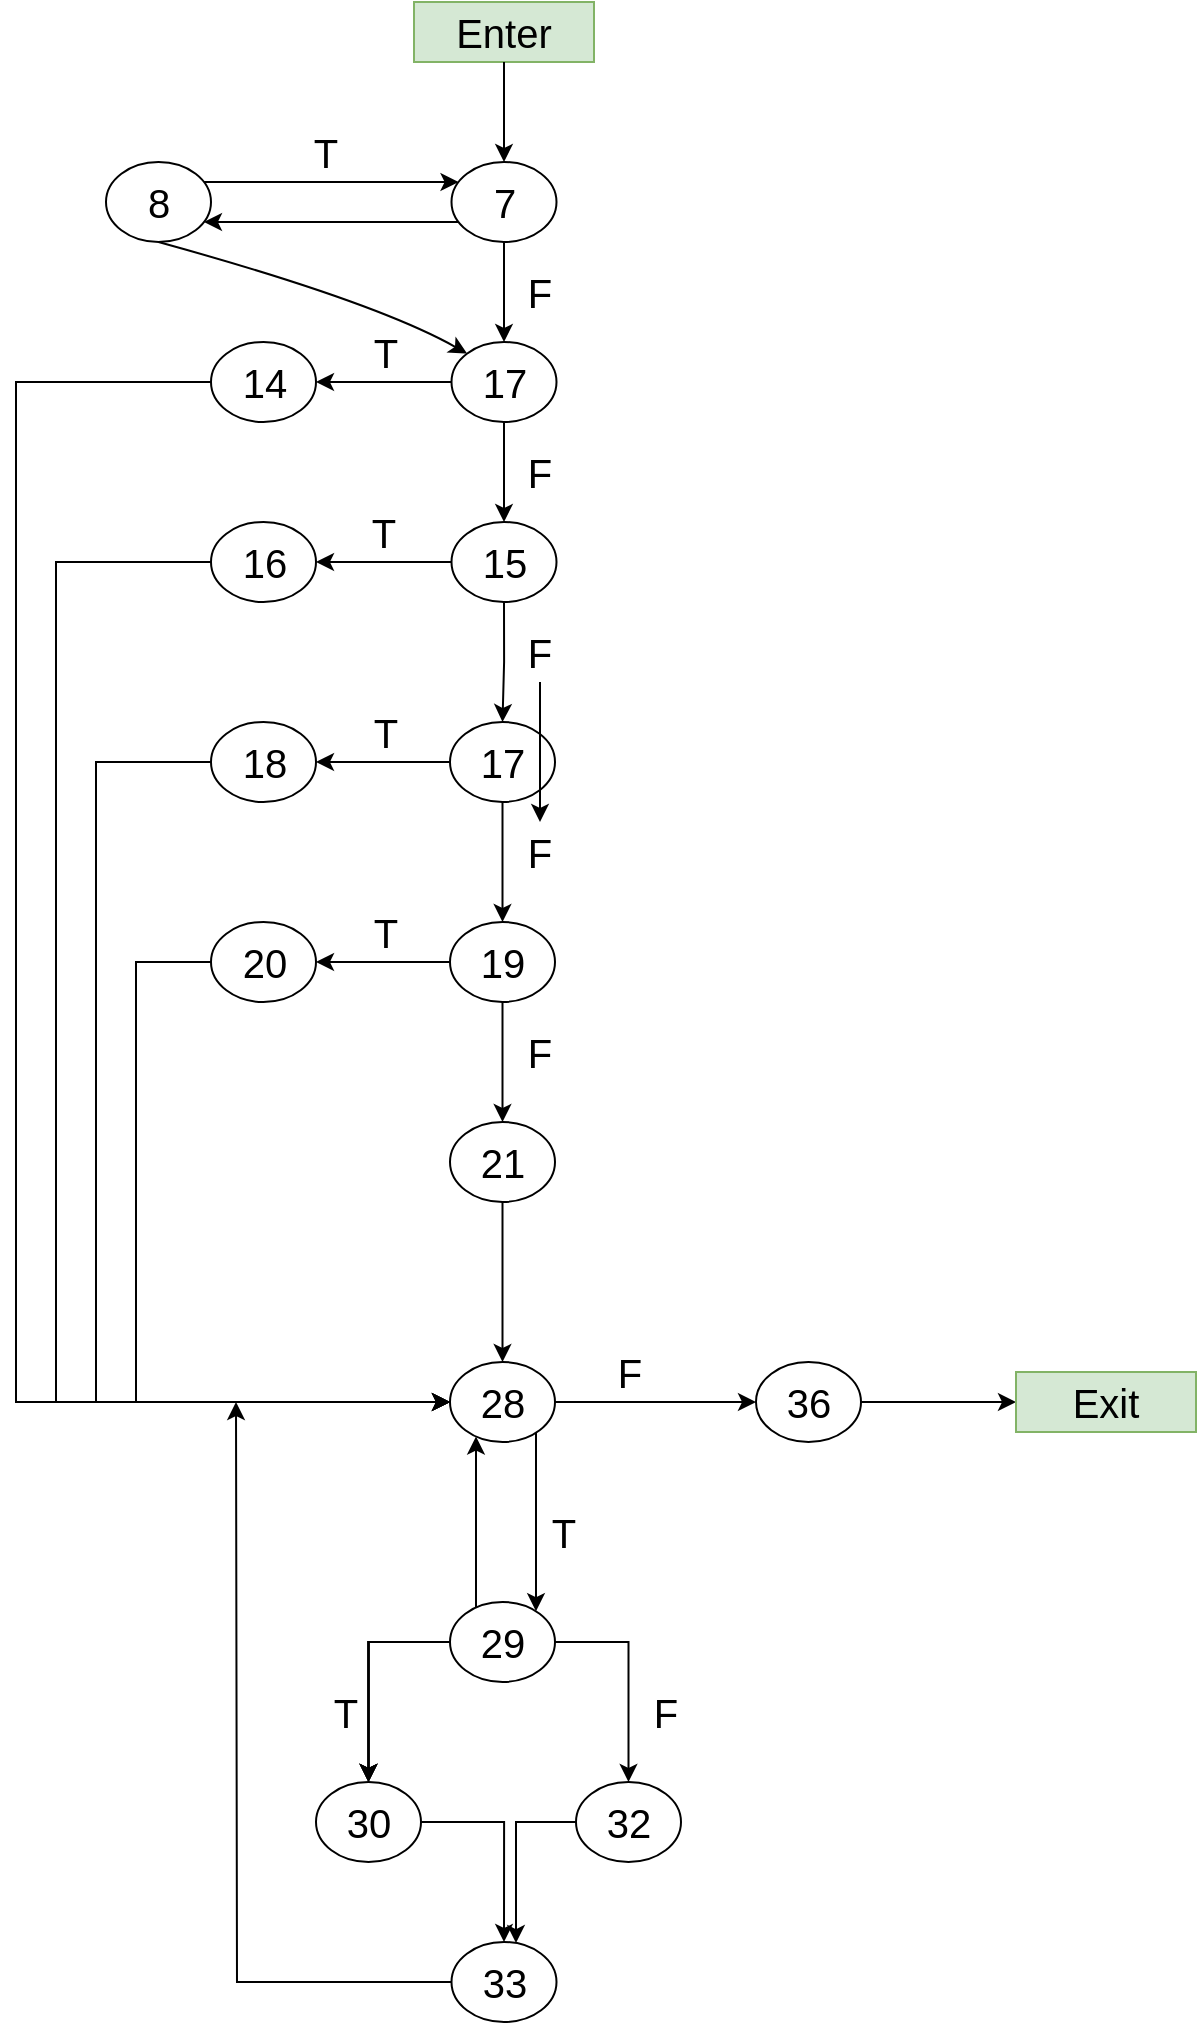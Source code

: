 <mxfile version="21.1.8" type="github">
  <diagram name="Page-1" id="Gy40cJHfu90RGybGo_cq">
    <mxGraphModel dx="1434" dy="756" grid="1" gridSize="10" guides="1" tooltips="1" connect="1" arrows="1" fold="1" page="1" pageScale="1" pageWidth="827" pageHeight="1169" math="0" shadow="0">
      <root>
        <mxCell id="0" />
        <mxCell id="1" parent="0" />
        <mxCell id="Xkrp84CWBO_4jEsdIJb2-1" value="&lt;font style=&quot;font-size: 20px;&quot;&gt;Enter&lt;/font&gt;" style="rounded=0;whiteSpace=wrap;html=1;fillColor=#d5e8d4;strokeColor=#82b366;" parent="1" vertex="1">
          <mxGeometry x="369" y="30" width="90" height="30" as="geometry" />
        </mxCell>
        <mxCell id="Xkrp84CWBO_4jEsdIJb2-3" value="" style="endArrow=classic;html=1;rounded=0;exitX=0.5;exitY=1;exitDx=0;exitDy=0;" parent="1" source="Xkrp84CWBO_4jEsdIJb2-1" edge="1">
          <mxGeometry width="50" height="50" relative="1" as="geometry">
            <mxPoint x="409" y="170" as="sourcePoint" />
            <mxPoint x="414" y="110" as="targetPoint" />
          </mxGeometry>
        </mxCell>
        <mxCell id="Xkrp84CWBO_4jEsdIJb2-16" value="" style="edgeStyle=orthogonalEdgeStyle;rounded=0;orthogonalLoop=1;jettySize=auto;html=1;" parent="1" source="Xkrp84CWBO_4jEsdIJb2-4" target="Xkrp84CWBO_4jEsdIJb2-15" edge="1">
          <mxGeometry relative="1" as="geometry">
            <Array as="points">
              <mxPoint x="330" y="140" />
              <mxPoint x="330" y="140" />
            </Array>
          </mxGeometry>
        </mxCell>
        <mxCell id="Xkrp84CWBO_4jEsdIJb2-25" value="" style="edgeStyle=orthogonalEdgeStyle;rounded=0;orthogonalLoop=1;jettySize=auto;html=1;" parent="1" source="Xkrp84CWBO_4jEsdIJb2-4" target="Xkrp84CWBO_4jEsdIJb2-24" edge="1">
          <mxGeometry relative="1" as="geometry" />
        </mxCell>
        <mxCell id="Xkrp84CWBO_4jEsdIJb2-4" value="&lt;font style=&quot;font-size: 20px;&quot;&gt;7&lt;/font&gt;" style="ellipse;whiteSpace=wrap;html=1;" parent="1" vertex="1">
          <mxGeometry x="387.75" y="110" width="52.5" height="40" as="geometry" />
        </mxCell>
        <mxCell id="Xkrp84CWBO_4jEsdIJb2-17" value="" style="edgeStyle=orthogonalEdgeStyle;rounded=0;orthogonalLoop=1;jettySize=auto;html=1;" parent="1" source="Xkrp84CWBO_4jEsdIJb2-15" target="Xkrp84CWBO_4jEsdIJb2-4" edge="1">
          <mxGeometry relative="1" as="geometry">
            <Array as="points">
              <mxPoint x="320" y="120" />
              <mxPoint x="320" y="120" />
            </Array>
          </mxGeometry>
        </mxCell>
        <mxCell id="Xkrp84CWBO_4jEsdIJb2-15" value="&lt;font style=&quot;font-size: 20px;&quot;&gt;8&lt;/font&gt;" style="ellipse;whiteSpace=wrap;html=1;" parent="1" vertex="1">
          <mxGeometry x="215" y="110" width="52.5" height="40" as="geometry" />
        </mxCell>
        <mxCell id="Xkrp84CWBO_4jEsdIJb2-18" value="&lt;font style=&quot;font-size: 20px;&quot;&gt;T&lt;/font&gt;" style="text;html=1;strokeColor=none;fillColor=none;align=center;verticalAlign=middle;whiteSpace=wrap;rounded=0;" parent="1" vertex="1">
          <mxGeometry x="310" y="90" width="30" height="30" as="geometry" />
        </mxCell>
        <mxCell id="Xkrp84CWBO_4jEsdIJb2-32" value="" style="edgeStyle=orthogonalEdgeStyle;rounded=0;orthogonalLoop=1;jettySize=auto;html=1;" parent="1" source="Xkrp84CWBO_4jEsdIJb2-24" target="Xkrp84CWBO_4jEsdIJb2-31" edge="1">
          <mxGeometry relative="1" as="geometry" />
        </mxCell>
        <mxCell id="Xkrp84CWBO_4jEsdIJb2-36" value="" style="edgeStyle=orthogonalEdgeStyle;rounded=0;orthogonalLoop=1;jettySize=auto;html=1;" parent="1" source="Xkrp84CWBO_4jEsdIJb2-24" target="Xkrp84CWBO_4jEsdIJb2-35" edge="1">
          <mxGeometry relative="1" as="geometry" />
        </mxCell>
        <mxCell id="Xkrp84CWBO_4jEsdIJb2-24" value="&lt;font style=&quot;font-size: 20px;&quot;&gt;17&lt;/font&gt;" style="ellipse;whiteSpace=wrap;html=1;" parent="1" vertex="1">
          <mxGeometry x="387.75" y="200" width="52.5" height="40" as="geometry" />
        </mxCell>
        <mxCell id="Xkrp84CWBO_4jEsdIJb2-26" value="&lt;span style=&quot;font-size: 20px;&quot;&gt;F&lt;/span&gt;" style="text;html=1;strokeColor=none;fillColor=none;align=center;verticalAlign=middle;whiteSpace=wrap;rounded=0;" parent="1" vertex="1">
          <mxGeometry x="414" y="160" width="36" height="30" as="geometry" />
        </mxCell>
        <mxCell id="Xkrp84CWBO_4jEsdIJb2-28" value="&lt;span style=&quot;font-size: 20px;&quot;&gt;F&lt;/span&gt;" style="text;html=1;strokeColor=none;fillColor=none;align=center;verticalAlign=middle;whiteSpace=wrap;rounded=0;" parent="1" vertex="1">
          <mxGeometry x="477" y="870" width="36" height="30" as="geometry" />
        </mxCell>
        <mxCell id="Xkrp84CWBO_4jEsdIJb2-29" value="&lt;font style=&quot;font-size: 20px;&quot;&gt;T&lt;/font&gt;" style="text;html=1;strokeColor=none;fillColor=none;align=center;verticalAlign=middle;whiteSpace=wrap;rounded=0;" parent="1" vertex="1">
          <mxGeometry x="429" y="780" width="30" height="30" as="geometry" />
        </mxCell>
        <mxCell id="Xkrp84CWBO_4jEsdIJb2-64" style="edgeStyle=orthogonalEdgeStyle;rounded=0;orthogonalLoop=1;jettySize=auto;html=1;entryX=0;entryY=0.5;entryDx=0;entryDy=0;" parent="1" source="Xkrp84CWBO_4jEsdIJb2-31" edge="1" target="Xkrp84CWBO_4jEsdIJb2-58">
          <mxGeometry relative="1" as="geometry">
            <mxPoint x="380" y="730" as="targetPoint" />
            <Array as="points">
              <mxPoint x="170" y="220" />
              <mxPoint x="170" y="730" />
            </Array>
          </mxGeometry>
        </mxCell>
        <mxCell id="Xkrp84CWBO_4jEsdIJb2-31" value="&lt;font style=&quot;font-size: 20px;&quot;&gt;14&lt;/font&gt;" style="ellipse;whiteSpace=wrap;html=1;" parent="1" vertex="1">
          <mxGeometry x="267.5" y="200" width="52.5" height="40" as="geometry" />
        </mxCell>
        <mxCell id="Xkrp84CWBO_4jEsdIJb2-33" value="&lt;font style=&quot;font-size: 20px;&quot;&gt;T&lt;/font&gt;" style="text;html=1;strokeColor=none;fillColor=none;align=center;verticalAlign=middle;whiteSpace=wrap;rounded=0;" parent="1" vertex="1">
          <mxGeometry x="340" y="190" width="30" height="30" as="geometry" />
        </mxCell>
        <mxCell id="Xkrp84CWBO_4jEsdIJb2-39" value="" style="edgeStyle=orthogonalEdgeStyle;rounded=0;orthogonalLoop=1;jettySize=auto;html=1;" parent="1" source="Xkrp84CWBO_4jEsdIJb2-35" target="Xkrp84CWBO_4jEsdIJb2-38" edge="1">
          <mxGeometry relative="1" as="geometry" />
        </mxCell>
        <mxCell id="Xkrp84CWBO_4jEsdIJb2-42" value="" style="edgeStyle=orthogonalEdgeStyle;rounded=0;orthogonalLoop=1;jettySize=auto;html=1;" parent="1" source="Xkrp84CWBO_4jEsdIJb2-35" target="Xkrp84CWBO_4jEsdIJb2-41" edge="1">
          <mxGeometry relative="1" as="geometry" />
        </mxCell>
        <mxCell id="Xkrp84CWBO_4jEsdIJb2-35" value="&lt;font style=&quot;font-size: 20px;&quot;&gt;15&lt;/font&gt;" style="ellipse;whiteSpace=wrap;html=1;" parent="1" vertex="1">
          <mxGeometry x="387.75" y="290" width="52.5" height="40" as="geometry" />
        </mxCell>
        <mxCell id="Xkrp84CWBO_4jEsdIJb2-37" value="&lt;span style=&quot;font-size: 20px;&quot;&gt;F&lt;/span&gt;" style="text;html=1;strokeColor=none;fillColor=none;align=center;verticalAlign=middle;whiteSpace=wrap;rounded=0;" parent="1" vertex="1">
          <mxGeometry x="414" y="250" width="36" height="30" as="geometry" />
        </mxCell>
        <mxCell id="Xkrp84CWBO_4jEsdIJb2-65" style="edgeStyle=orthogonalEdgeStyle;rounded=0;orthogonalLoop=1;jettySize=auto;html=1;entryX=0;entryY=0.5;entryDx=0;entryDy=0;" parent="1" source="Xkrp84CWBO_4jEsdIJb2-38" edge="1" target="Xkrp84CWBO_4jEsdIJb2-58">
          <mxGeometry relative="1" as="geometry">
            <mxPoint x="160" y="730" as="targetPoint" />
            <Array as="points">
              <mxPoint x="190" y="310" />
              <mxPoint x="190" y="730" />
            </Array>
          </mxGeometry>
        </mxCell>
        <mxCell id="Xkrp84CWBO_4jEsdIJb2-38" value="&lt;font style=&quot;font-size: 20px;&quot;&gt;16&lt;/font&gt;" style="ellipse;whiteSpace=wrap;html=1;" parent="1" vertex="1">
          <mxGeometry x="267.5" y="290" width="52.5" height="40" as="geometry" />
        </mxCell>
        <mxCell id="Xkrp84CWBO_4jEsdIJb2-40" value="&lt;font style=&quot;font-size: 20px;&quot;&gt;T&lt;/font&gt;" style="text;html=1;strokeColor=none;fillColor=none;align=center;verticalAlign=middle;whiteSpace=wrap;rounded=0;" parent="1" vertex="1">
          <mxGeometry x="339" y="280" width="30" height="30" as="geometry" />
        </mxCell>
        <mxCell id="Xkrp84CWBO_4jEsdIJb2-45" value="" style="edgeStyle=orthogonalEdgeStyle;rounded=0;orthogonalLoop=1;jettySize=auto;html=1;" parent="1" source="Xkrp84CWBO_4jEsdIJb2-41" target="Xkrp84CWBO_4jEsdIJb2-44" edge="1">
          <mxGeometry relative="1" as="geometry" />
        </mxCell>
        <mxCell id="Xkrp84CWBO_4jEsdIJb2-48" value="" style="edgeStyle=orthogonalEdgeStyle;rounded=0;orthogonalLoop=1;jettySize=auto;html=1;" parent="1" source="Xkrp84CWBO_4jEsdIJb2-41" target="Xkrp84CWBO_4jEsdIJb2-47" edge="1">
          <mxGeometry relative="1" as="geometry" />
        </mxCell>
        <mxCell id="Xkrp84CWBO_4jEsdIJb2-41" value="&lt;font style=&quot;font-size: 20px;&quot;&gt;17&lt;/font&gt;" style="ellipse;whiteSpace=wrap;html=1;" parent="1" vertex="1">
          <mxGeometry x="387" y="390" width="52.5" height="40" as="geometry" />
        </mxCell>
        <mxCell id="wkQGvbxsCTSUtRT-AJQf-7" value="" style="edgeStyle=orthogonalEdgeStyle;rounded=0;orthogonalLoop=1;jettySize=auto;html=1;" edge="1" parent="1" source="Xkrp84CWBO_4jEsdIJb2-43" target="Xkrp84CWBO_4jEsdIJb2-49">
          <mxGeometry relative="1" as="geometry" />
        </mxCell>
        <mxCell id="Xkrp84CWBO_4jEsdIJb2-43" value="&lt;span style=&quot;font-size: 20px;&quot;&gt;F&lt;/span&gt;" style="text;html=1;strokeColor=none;fillColor=none;align=center;verticalAlign=middle;whiteSpace=wrap;rounded=0;" parent="1" vertex="1">
          <mxGeometry x="414" y="340" width="36" height="30" as="geometry" />
        </mxCell>
        <mxCell id="Xkrp84CWBO_4jEsdIJb2-66" style="edgeStyle=orthogonalEdgeStyle;rounded=0;orthogonalLoop=1;jettySize=auto;html=1;entryX=0;entryY=0.5;entryDx=0;entryDy=0;" parent="1" source="Xkrp84CWBO_4jEsdIJb2-44" edge="1" target="Xkrp84CWBO_4jEsdIJb2-58">
          <mxGeometry relative="1" as="geometry">
            <mxPoint x="380" y="740" as="targetPoint" />
            <Array as="points">
              <mxPoint x="210" y="410" />
              <mxPoint x="210" y="730" />
            </Array>
          </mxGeometry>
        </mxCell>
        <mxCell id="Xkrp84CWBO_4jEsdIJb2-44" value="&lt;font style=&quot;font-size: 20px;&quot;&gt;18&lt;/font&gt;" style="ellipse;whiteSpace=wrap;html=1;" parent="1" vertex="1">
          <mxGeometry x="267.5" y="390" width="52.5" height="40" as="geometry" />
        </mxCell>
        <mxCell id="Xkrp84CWBO_4jEsdIJb2-46" value="&lt;font style=&quot;font-size: 20px;&quot;&gt;T&lt;/font&gt;" style="text;html=1;strokeColor=none;fillColor=none;align=center;verticalAlign=middle;whiteSpace=wrap;rounded=0;" parent="1" vertex="1">
          <mxGeometry x="340" y="380" width="30" height="30" as="geometry" />
        </mxCell>
        <mxCell id="Xkrp84CWBO_4jEsdIJb2-51" value="" style="edgeStyle=orthogonalEdgeStyle;rounded=0;orthogonalLoop=1;jettySize=auto;html=1;" parent="1" source="Xkrp84CWBO_4jEsdIJb2-47" target="Xkrp84CWBO_4jEsdIJb2-50" edge="1">
          <mxGeometry relative="1" as="geometry" />
        </mxCell>
        <mxCell id="Xkrp84CWBO_4jEsdIJb2-53" value="" style="edgeStyle=orthogonalEdgeStyle;rounded=0;orthogonalLoop=1;jettySize=auto;html=1;" parent="1" source="Xkrp84CWBO_4jEsdIJb2-47" target="Xkrp84CWBO_4jEsdIJb2-52" edge="1">
          <mxGeometry relative="1" as="geometry" />
        </mxCell>
        <mxCell id="Xkrp84CWBO_4jEsdIJb2-47" value="&lt;font style=&quot;font-size: 20px;&quot;&gt;19&lt;/font&gt;" style="ellipse;whiteSpace=wrap;html=1;" parent="1" vertex="1">
          <mxGeometry x="387" y="490" width="52.5" height="40" as="geometry" />
        </mxCell>
        <mxCell id="Xkrp84CWBO_4jEsdIJb2-49" value="&lt;span style=&quot;font-size: 20px;&quot;&gt;F&lt;/span&gt;" style="text;html=1;strokeColor=none;fillColor=none;align=center;verticalAlign=middle;whiteSpace=wrap;rounded=0;" parent="1" vertex="1">
          <mxGeometry x="414" y="440" width="36" height="30" as="geometry" />
        </mxCell>
        <mxCell id="Xkrp84CWBO_4jEsdIJb2-67" style="edgeStyle=orthogonalEdgeStyle;rounded=0;orthogonalLoop=1;jettySize=auto;html=1;entryX=0;entryY=0.5;entryDx=0;entryDy=0;" parent="1" source="Xkrp84CWBO_4jEsdIJb2-50" edge="1" target="Xkrp84CWBO_4jEsdIJb2-58">
          <mxGeometry relative="1" as="geometry">
            <mxPoint x="250" y="720" as="targetPoint" />
            <Array as="points">
              <mxPoint x="230" y="510" />
              <mxPoint x="230" y="730" />
            </Array>
          </mxGeometry>
        </mxCell>
        <mxCell id="Xkrp84CWBO_4jEsdIJb2-50" value="&lt;font style=&quot;font-size: 20px;&quot;&gt;20&lt;/font&gt;" style="ellipse;whiteSpace=wrap;html=1;" parent="1" vertex="1">
          <mxGeometry x="267.5" y="490" width="52.5" height="40" as="geometry" />
        </mxCell>
        <mxCell id="Xkrp84CWBO_4jEsdIJb2-59" value="" style="edgeStyle=orthogonalEdgeStyle;rounded=0;orthogonalLoop=1;jettySize=auto;html=1;" parent="1" source="Xkrp84CWBO_4jEsdIJb2-52" target="Xkrp84CWBO_4jEsdIJb2-58" edge="1">
          <mxGeometry relative="1" as="geometry" />
        </mxCell>
        <mxCell id="Xkrp84CWBO_4jEsdIJb2-52" value="&lt;font style=&quot;font-size: 20px;&quot;&gt;21&lt;/font&gt;" style="ellipse;whiteSpace=wrap;html=1;" parent="1" vertex="1">
          <mxGeometry x="387" y="590" width="52.5" height="40" as="geometry" />
        </mxCell>
        <mxCell id="Xkrp84CWBO_4jEsdIJb2-54" value="&lt;font style=&quot;font-size: 20px;&quot;&gt;T&lt;/font&gt;" style="text;html=1;strokeColor=none;fillColor=none;align=center;verticalAlign=middle;whiteSpace=wrap;rounded=0;" parent="1" vertex="1">
          <mxGeometry x="340" y="480" width="30" height="30" as="geometry" />
        </mxCell>
        <mxCell id="Xkrp84CWBO_4jEsdIJb2-55" value="&lt;span style=&quot;font-size: 20px;&quot;&gt;F&lt;/span&gt;" style="text;html=1;strokeColor=none;fillColor=none;align=center;verticalAlign=middle;whiteSpace=wrap;rounded=0;" parent="1" vertex="1">
          <mxGeometry x="414" y="540" width="36" height="30" as="geometry" />
        </mxCell>
        <mxCell id="Xkrp84CWBO_4jEsdIJb2-72" value="" style="edgeStyle=orthogonalEdgeStyle;rounded=0;orthogonalLoop=1;jettySize=auto;html=1;" parent="1" source="Xkrp84CWBO_4jEsdIJb2-58" target="Xkrp84CWBO_4jEsdIJb2-71" edge="1">
          <mxGeometry relative="1" as="geometry">
            <Array as="points">
              <mxPoint x="430" y="790" />
              <mxPoint x="430" y="790" />
            </Array>
          </mxGeometry>
        </mxCell>
        <mxCell id="Xkrp84CWBO_4jEsdIJb2-89" value="" style="edgeStyle=orthogonalEdgeStyle;rounded=0;orthogonalLoop=1;jettySize=auto;html=1;" parent="1" source="Xkrp84CWBO_4jEsdIJb2-58" target="Xkrp84CWBO_4jEsdIJb2-88" edge="1">
          <mxGeometry relative="1" as="geometry" />
        </mxCell>
        <mxCell id="Xkrp84CWBO_4jEsdIJb2-58" value="&lt;font style=&quot;font-size: 20px;&quot;&gt;28&lt;/font&gt;" style="ellipse;whiteSpace=wrap;html=1;" parent="1" vertex="1">
          <mxGeometry x="387" y="710" width="52.5" height="40" as="geometry" />
        </mxCell>
        <mxCell id="Xkrp84CWBO_4jEsdIJb2-73" value="" style="edgeStyle=orthogonalEdgeStyle;rounded=0;orthogonalLoop=1;jettySize=auto;html=1;" parent="1" source="Xkrp84CWBO_4jEsdIJb2-71" target="Xkrp84CWBO_4jEsdIJb2-58" edge="1">
          <mxGeometry relative="1" as="geometry">
            <Array as="points">
              <mxPoint x="400" y="790" />
              <mxPoint x="400" y="790" />
            </Array>
          </mxGeometry>
        </mxCell>
        <mxCell id="Xkrp84CWBO_4jEsdIJb2-75" value="" style="edgeStyle=orthogonalEdgeStyle;rounded=0;orthogonalLoop=1;jettySize=auto;html=1;" parent="1" source="Xkrp84CWBO_4jEsdIJb2-71" target="Xkrp84CWBO_4jEsdIJb2-74" edge="1">
          <mxGeometry relative="1" as="geometry" />
        </mxCell>
        <mxCell id="Xkrp84CWBO_4jEsdIJb2-76" value="" style="edgeStyle=orthogonalEdgeStyle;rounded=0;orthogonalLoop=1;jettySize=auto;html=1;" parent="1" source="Xkrp84CWBO_4jEsdIJb2-71" target="Xkrp84CWBO_4jEsdIJb2-74" edge="1">
          <mxGeometry relative="1" as="geometry" />
        </mxCell>
        <mxCell id="Xkrp84CWBO_4jEsdIJb2-77" value="" style="edgeStyle=orthogonalEdgeStyle;rounded=0;orthogonalLoop=1;jettySize=auto;html=1;" parent="1" source="Xkrp84CWBO_4jEsdIJb2-71" target="Xkrp84CWBO_4jEsdIJb2-74" edge="1">
          <mxGeometry relative="1" as="geometry" />
        </mxCell>
        <mxCell id="Xkrp84CWBO_4jEsdIJb2-78" value="" style="edgeStyle=orthogonalEdgeStyle;rounded=0;orthogonalLoop=1;jettySize=auto;html=1;" parent="1" source="Xkrp84CWBO_4jEsdIJb2-71" target="Xkrp84CWBO_4jEsdIJb2-74" edge="1">
          <mxGeometry relative="1" as="geometry" />
        </mxCell>
        <mxCell id="Xkrp84CWBO_4jEsdIJb2-80" value="" style="edgeStyle=orthogonalEdgeStyle;rounded=0;orthogonalLoop=1;jettySize=auto;html=1;" parent="1" source="Xkrp84CWBO_4jEsdIJb2-71" target="Xkrp84CWBO_4jEsdIJb2-79" edge="1">
          <mxGeometry relative="1" as="geometry" />
        </mxCell>
        <mxCell id="Xkrp84CWBO_4jEsdIJb2-71" value="&lt;font style=&quot;font-size: 20px;&quot;&gt;29&lt;/font&gt;" style="ellipse;whiteSpace=wrap;html=1;" parent="1" vertex="1">
          <mxGeometry x="387" y="830" width="52.5" height="40" as="geometry" />
        </mxCell>
        <mxCell id="Xkrp84CWBO_4jEsdIJb2-83" value="" style="edgeStyle=orthogonalEdgeStyle;rounded=0;orthogonalLoop=1;jettySize=auto;html=1;" parent="1" source="Xkrp84CWBO_4jEsdIJb2-74" target="Xkrp84CWBO_4jEsdIJb2-82" edge="1">
          <mxGeometry relative="1" as="geometry" />
        </mxCell>
        <mxCell id="Xkrp84CWBO_4jEsdIJb2-74" value="&lt;font style=&quot;font-size: 20px;&quot;&gt;30&lt;/font&gt;" style="ellipse;whiteSpace=wrap;html=1;" parent="1" vertex="1">
          <mxGeometry x="320" y="920" width="52.5" height="40" as="geometry" />
        </mxCell>
        <mxCell id="Xkrp84CWBO_4jEsdIJb2-85" style="edgeStyle=orthogonalEdgeStyle;rounded=0;orthogonalLoop=1;jettySize=auto;html=1;" parent="1" source="Xkrp84CWBO_4jEsdIJb2-79" target="Xkrp84CWBO_4jEsdIJb2-82" edge="1">
          <mxGeometry relative="1" as="geometry">
            <Array as="points">
              <mxPoint x="420" y="940" />
            </Array>
          </mxGeometry>
        </mxCell>
        <mxCell id="Xkrp84CWBO_4jEsdIJb2-79" value="&lt;font style=&quot;font-size: 20px;&quot;&gt;32&lt;/font&gt;" style="ellipse;whiteSpace=wrap;html=1;" parent="1" vertex="1">
          <mxGeometry x="450" y="920" width="52.5" height="40" as="geometry" />
        </mxCell>
        <mxCell id="Xkrp84CWBO_4jEsdIJb2-81" value="&lt;font style=&quot;font-size: 20px;&quot;&gt;T&lt;/font&gt;" style="text;html=1;strokeColor=none;fillColor=none;align=center;verticalAlign=middle;whiteSpace=wrap;rounded=0;" parent="1" vertex="1">
          <mxGeometry x="320" y="870" width="30" height="30" as="geometry" />
        </mxCell>
        <mxCell id="Xkrp84CWBO_4jEsdIJb2-87" style="edgeStyle=orthogonalEdgeStyle;rounded=0;orthogonalLoop=1;jettySize=auto;html=1;" parent="1" source="Xkrp84CWBO_4jEsdIJb2-82" edge="1">
          <mxGeometry relative="1" as="geometry">
            <mxPoint x="280" y="730" as="targetPoint" />
          </mxGeometry>
        </mxCell>
        <mxCell id="Xkrp84CWBO_4jEsdIJb2-82" value="&lt;font style=&quot;font-size: 20px;&quot;&gt;33&lt;/font&gt;" style="ellipse;whiteSpace=wrap;html=1;" parent="1" vertex="1">
          <mxGeometry x="387.75" y="1000" width="52.5" height="40" as="geometry" />
        </mxCell>
        <mxCell id="Xkrp84CWBO_4jEsdIJb2-92" style="edgeStyle=orthogonalEdgeStyle;rounded=0;orthogonalLoop=1;jettySize=auto;html=1;entryX=0;entryY=0.5;entryDx=0;entryDy=0;" parent="1" source="Xkrp84CWBO_4jEsdIJb2-88" target="Xkrp84CWBO_4jEsdIJb2-91" edge="1">
          <mxGeometry relative="1" as="geometry" />
        </mxCell>
        <mxCell id="Xkrp84CWBO_4jEsdIJb2-88" value="&lt;font style=&quot;font-size: 20px;&quot;&gt;36&lt;/font&gt;" style="ellipse;whiteSpace=wrap;html=1;" parent="1" vertex="1">
          <mxGeometry x="540" y="710" width="52.5" height="40" as="geometry" />
        </mxCell>
        <mxCell id="Xkrp84CWBO_4jEsdIJb2-90" value="&lt;span style=&quot;font-size: 20px;&quot;&gt;F&lt;/span&gt;" style="text;html=1;strokeColor=none;fillColor=none;align=center;verticalAlign=middle;whiteSpace=wrap;rounded=0;" parent="1" vertex="1">
          <mxGeometry x="459" y="700" width="36" height="30" as="geometry" />
        </mxCell>
        <mxCell id="Xkrp84CWBO_4jEsdIJb2-91" value="&lt;font style=&quot;font-size: 20px;&quot;&gt;Exit&lt;/font&gt;" style="rounded=0;whiteSpace=wrap;html=1;fillColor=#d5e8d4;strokeColor=#82b366;" parent="1" vertex="1">
          <mxGeometry x="670" y="715" width="90" height="30" as="geometry" />
        </mxCell>
        <mxCell id="wkQGvbxsCTSUtRT-AJQf-6" value="" style="curved=1;endArrow=classic;html=1;rounded=0;entryX=0;entryY=0;entryDx=0;entryDy=0;exitX=0.5;exitY=1;exitDx=0;exitDy=0;" edge="1" parent="1" source="Xkrp84CWBO_4jEsdIJb2-15" target="Xkrp84CWBO_4jEsdIJb2-24">
          <mxGeometry width="50" height="50" relative="1" as="geometry">
            <mxPoint x="241.25" y="200" as="sourcePoint" />
            <mxPoint x="241.25" y="220.711" as="targetPoint" />
            <Array as="points">
              <mxPoint x="350" y="180" />
            </Array>
          </mxGeometry>
        </mxCell>
      </root>
    </mxGraphModel>
  </diagram>
</mxfile>
